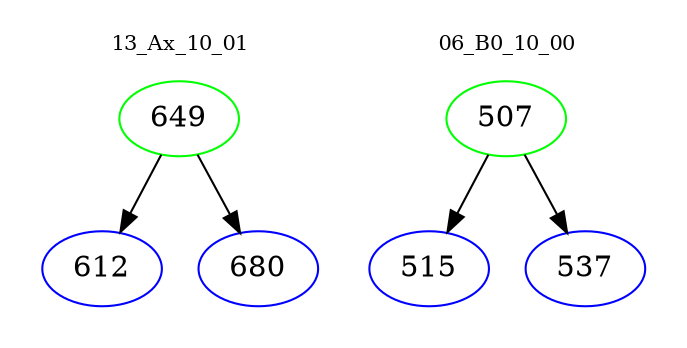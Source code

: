 digraph{
subgraph cluster_0 {
color = white
label = "13_Ax_10_01";
fontsize=10;
T0_649 [label="649", color="green"]
T0_649 -> T0_612 [color="black"]
T0_612 [label="612", color="blue"]
T0_649 -> T0_680 [color="black"]
T0_680 [label="680", color="blue"]
}
subgraph cluster_1 {
color = white
label = "06_B0_10_00";
fontsize=10;
T1_507 [label="507", color="green"]
T1_507 -> T1_515 [color="black"]
T1_515 [label="515", color="blue"]
T1_507 -> T1_537 [color="black"]
T1_537 [label="537", color="blue"]
}
}
